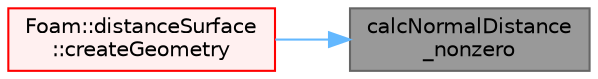 digraph "calcNormalDistance_nonzero"
{
 // LATEX_PDF_SIZE
  bgcolor="transparent";
  edge [fontname=Helvetica,fontsize=10,labelfontname=Helvetica,labelfontsize=10];
  node [fontname=Helvetica,fontsize=10,shape=box,height=0.2,width=0.4];
  rankdir="RL";
  Node1 [id="Node000001",label="calcNormalDistance\l_nonzero",height=0.2,width=0.4,color="gray40", fillcolor="grey60", style="filled", fontcolor="black",tooltip=" "];
  Node1 -> Node2 [id="edge1_Node000001_Node000002",dir="back",color="steelblue1",style="solid",tooltip=" "];
  Node2 [id="Node000002",label="Foam::distanceSurface\l::createGeometry",height=0.2,width=0.4,color="red", fillcolor="#FFF0F0", style="filled",URL="$classFoam_1_1distanceSurface.html#a0a133cd1cda0e00aec1c2cf62df2ddb6",tooltip=" "];
}
